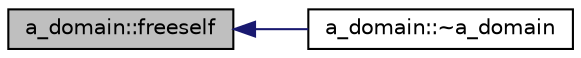 digraph "a_domain::freeself"
{
  edge [fontname="Helvetica",fontsize="10",labelfontname="Helvetica",labelfontsize="10"];
  node [fontname="Helvetica",fontsize="10",shape=record];
  rankdir="LR";
  Node57 [label="a_domain::freeself",height=0.2,width=0.4,color="black", fillcolor="grey75", style="filled", fontcolor="black"];
  Node57 -> Node58 [dir="back",color="midnightblue",fontsize="10",style="solid",fontname="Helvetica"];
  Node58 [label="a_domain::~a_domain",height=0.2,width=0.4,color="black", fillcolor="white", style="filled",URL="$db/dd1/classa__domain.html#ab4aa2109781732d1c606c30c9f987016"];
}
